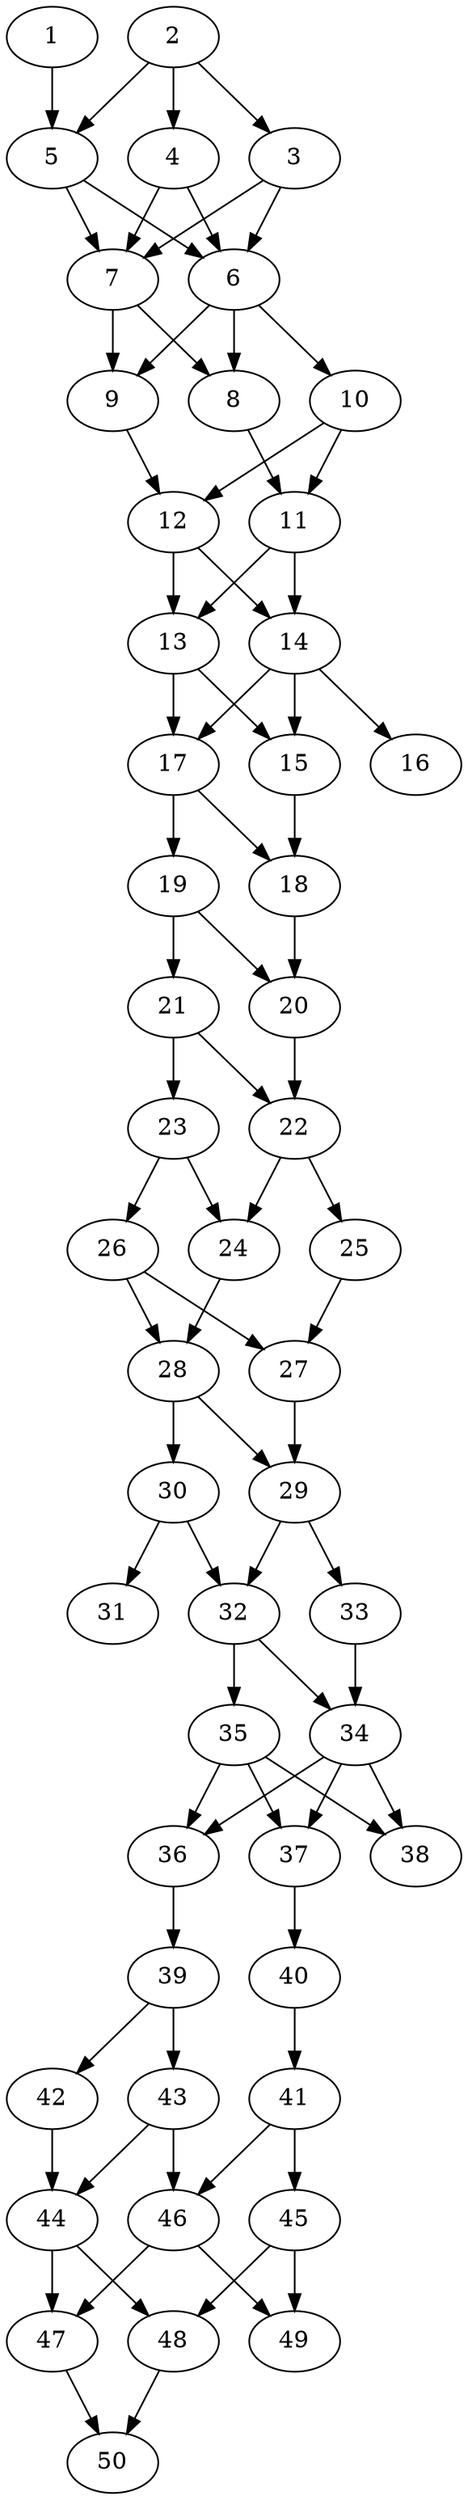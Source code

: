// DAG automatically generated by daggen at Thu Oct  3 14:07:57 2019
// ./daggen --dot -n 50 --ccr 0.3 --fat 0.3 --regular 0.9 --density 0.7 --mindata 5242880 --maxdata 52428800 
digraph G {
  1 [size="64890880", alpha="0.02", expect_size="19467264"] 
  1 -> 5 [size ="19467264"]
  2 [size="69099520", alpha="0.01", expect_size="20729856"] 
  2 -> 3 [size ="20729856"]
  2 -> 4 [size ="20729856"]
  2 -> 5 [size ="20729856"]
  3 [size="110482773", alpha="0.11", expect_size="33144832"] 
  3 -> 6 [size ="33144832"]
  3 -> 7 [size ="33144832"]
  4 [size="150780587", alpha="0.04", expect_size="45234176"] 
  4 -> 6 [size ="45234176"]
  4 -> 7 [size ="45234176"]
  5 [size="22797653", alpha="0.12", expect_size="6839296"] 
  5 -> 6 [size ="6839296"]
  5 -> 7 [size ="6839296"]
  6 [size="33774933", alpha="0.14", expect_size="10132480"] 
  6 -> 8 [size ="10132480"]
  6 -> 9 [size ="10132480"]
  6 -> 10 [size ="10132480"]
  7 [size="85643947", alpha="0.12", expect_size="25693184"] 
  7 -> 8 [size ="25693184"]
  7 -> 9 [size ="25693184"]
  8 [size="87203840", alpha="0.10", expect_size="26161152"] 
  8 -> 11 [size ="26161152"]
  9 [size="146114560", alpha="0.15", expect_size="43834368"] 
  9 -> 12 [size ="43834368"]
  10 [size="120835413", alpha="0.13", expect_size="36250624"] 
  10 -> 11 [size ="36250624"]
  10 -> 12 [size ="36250624"]
  11 [size="72232960", alpha="0.10", expect_size="21669888"] 
  11 -> 13 [size ="21669888"]
  11 -> 14 [size ="21669888"]
  12 [size="88023040", alpha="0.06", expect_size="26406912"] 
  12 -> 13 [size ="26406912"]
  12 -> 14 [size ="26406912"]
  13 [size="93221547", alpha="0.00", expect_size="27966464"] 
  13 -> 15 [size ="27966464"]
  13 -> 17 [size ="27966464"]
  14 [size="24934400", alpha="0.15", expect_size="7480320"] 
  14 -> 15 [size ="7480320"]
  14 -> 16 [size ="7480320"]
  14 -> 17 [size ="7480320"]
  15 [size="58593280", alpha="0.06", expect_size="17577984"] 
  15 -> 18 [size ="17577984"]
  16 [size="151162880", alpha="0.13", expect_size="45348864"] 
  17 [size="101410133", alpha="0.07", expect_size="30423040"] 
  17 -> 18 [size ="30423040"]
  17 -> 19 [size ="30423040"]
  18 [size="34856960", alpha="0.03", expect_size="10457088"] 
  18 -> 20 [size ="10457088"]
  19 [size="114728960", alpha="0.14", expect_size="34418688"] 
  19 -> 20 [size ="34418688"]
  19 -> 21 [size ="34418688"]
  20 [size="74082987", alpha="0.01", expect_size="22224896"] 
  20 -> 22 [size ="22224896"]
  21 [size="174673920", alpha="0.13", expect_size="52402176"] 
  21 -> 22 [size ="52402176"]
  21 -> 23 [size ="52402176"]
  22 [size="97477973", alpha="0.11", expect_size="29243392"] 
  22 -> 24 [size ="29243392"]
  22 -> 25 [size ="29243392"]
  23 [size="140800000", alpha="0.02", expect_size="42240000"] 
  23 -> 24 [size ="42240000"]
  23 -> 26 [size ="42240000"]
  24 [size="142189227", alpha="0.09", expect_size="42656768"] 
  24 -> 28 [size ="42656768"]
  25 [size="104686933", alpha="0.17", expect_size="31406080"] 
  25 -> 27 [size ="31406080"]
  26 [size="148329813", alpha="0.08", expect_size="44498944"] 
  26 -> 27 [size ="44498944"]
  26 -> 28 [size ="44498944"]
  27 [size="92716373", alpha="0.06", expect_size="27814912"] 
  27 -> 29 [size ="27814912"]
  28 [size="144803840", alpha="0.14", expect_size="43441152"] 
  28 -> 29 [size ="43441152"]
  28 -> 30 [size ="43441152"]
  29 [size="164570453", alpha="0.18", expect_size="49371136"] 
  29 -> 32 [size ="49371136"]
  29 -> 33 [size ="49371136"]
  30 [size="120674987", alpha="0.16", expect_size="36202496"] 
  30 -> 31 [size ="36202496"]
  30 -> 32 [size ="36202496"]
  31 [size="124631040", alpha="0.20", expect_size="37389312"] 
  32 [size="66573653", alpha="0.13", expect_size="19972096"] 
  32 -> 34 [size ="19972096"]
  32 -> 35 [size ="19972096"]
  33 [size="155409067", alpha="0.16", expect_size="46622720"] 
  33 -> 34 [size ="46622720"]
  34 [size="169570987", alpha="0.19", expect_size="50871296"] 
  34 -> 36 [size ="50871296"]
  34 -> 37 [size ="50871296"]
  34 -> 38 [size ="50871296"]
  35 [size="85084160", alpha="0.08", expect_size="25525248"] 
  35 -> 36 [size ="25525248"]
  35 -> 37 [size ="25525248"]
  35 -> 38 [size ="25525248"]
  36 [size="64549547", alpha="0.14", expect_size="19364864"] 
  36 -> 39 [size ="19364864"]
  37 [size="124272640", alpha="0.11", expect_size="37281792"] 
  37 -> 40 [size ="37281792"]
  38 [size="17844907", alpha="0.10", expect_size="5353472"] 
  39 [size="129570133", alpha="0.01", expect_size="38871040"] 
  39 -> 42 [size ="38871040"]
  39 -> 43 [size ="38871040"]
  40 [size="116230827", alpha="0.20", expect_size="34869248"] 
  40 -> 41 [size ="34869248"]
  41 [size="81182720", alpha="0.18", expect_size="24354816"] 
  41 -> 45 [size ="24354816"]
  41 -> 46 [size ="24354816"]
  42 [size="79189333", alpha="0.07", expect_size="23756800"] 
  42 -> 44 [size ="23756800"]
  43 [size="23507627", alpha="0.11", expect_size="7052288"] 
  43 -> 44 [size ="7052288"]
  43 -> 46 [size ="7052288"]
  44 [size="147172693", alpha="0.11", expect_size="44151808"] 
  44 -> 47 [size ="44151808"]
  44 -> 48 [size ="44151808"]
  45 [size="143069867", alpha="0.02", expect_size="42920960"] 
  45 -> 48 [size ="42920960"]
  45 -> 49 [size ="42920960"]
  46 [size="52319573", alpha="0.10", expect_size="15695872"] 
  46 -> 47 [size ="15695872"]
  46 -> 49 [size ="15695872"]
  47 [size="165891413", alpha="0.08", expect_size="49767424"] 
  47 -> 50 [size ="49767424"]
  48 [size="95863467", alpha="0.01", expect_size="28759040"] 
  48 -> 50 [size ="28759040"]
  49 [size="174196053", alpha="0.13", expect_size="52258816"] 
  50 [size="26282667", alpha="0.19", expect_size="7884800"] 
}
